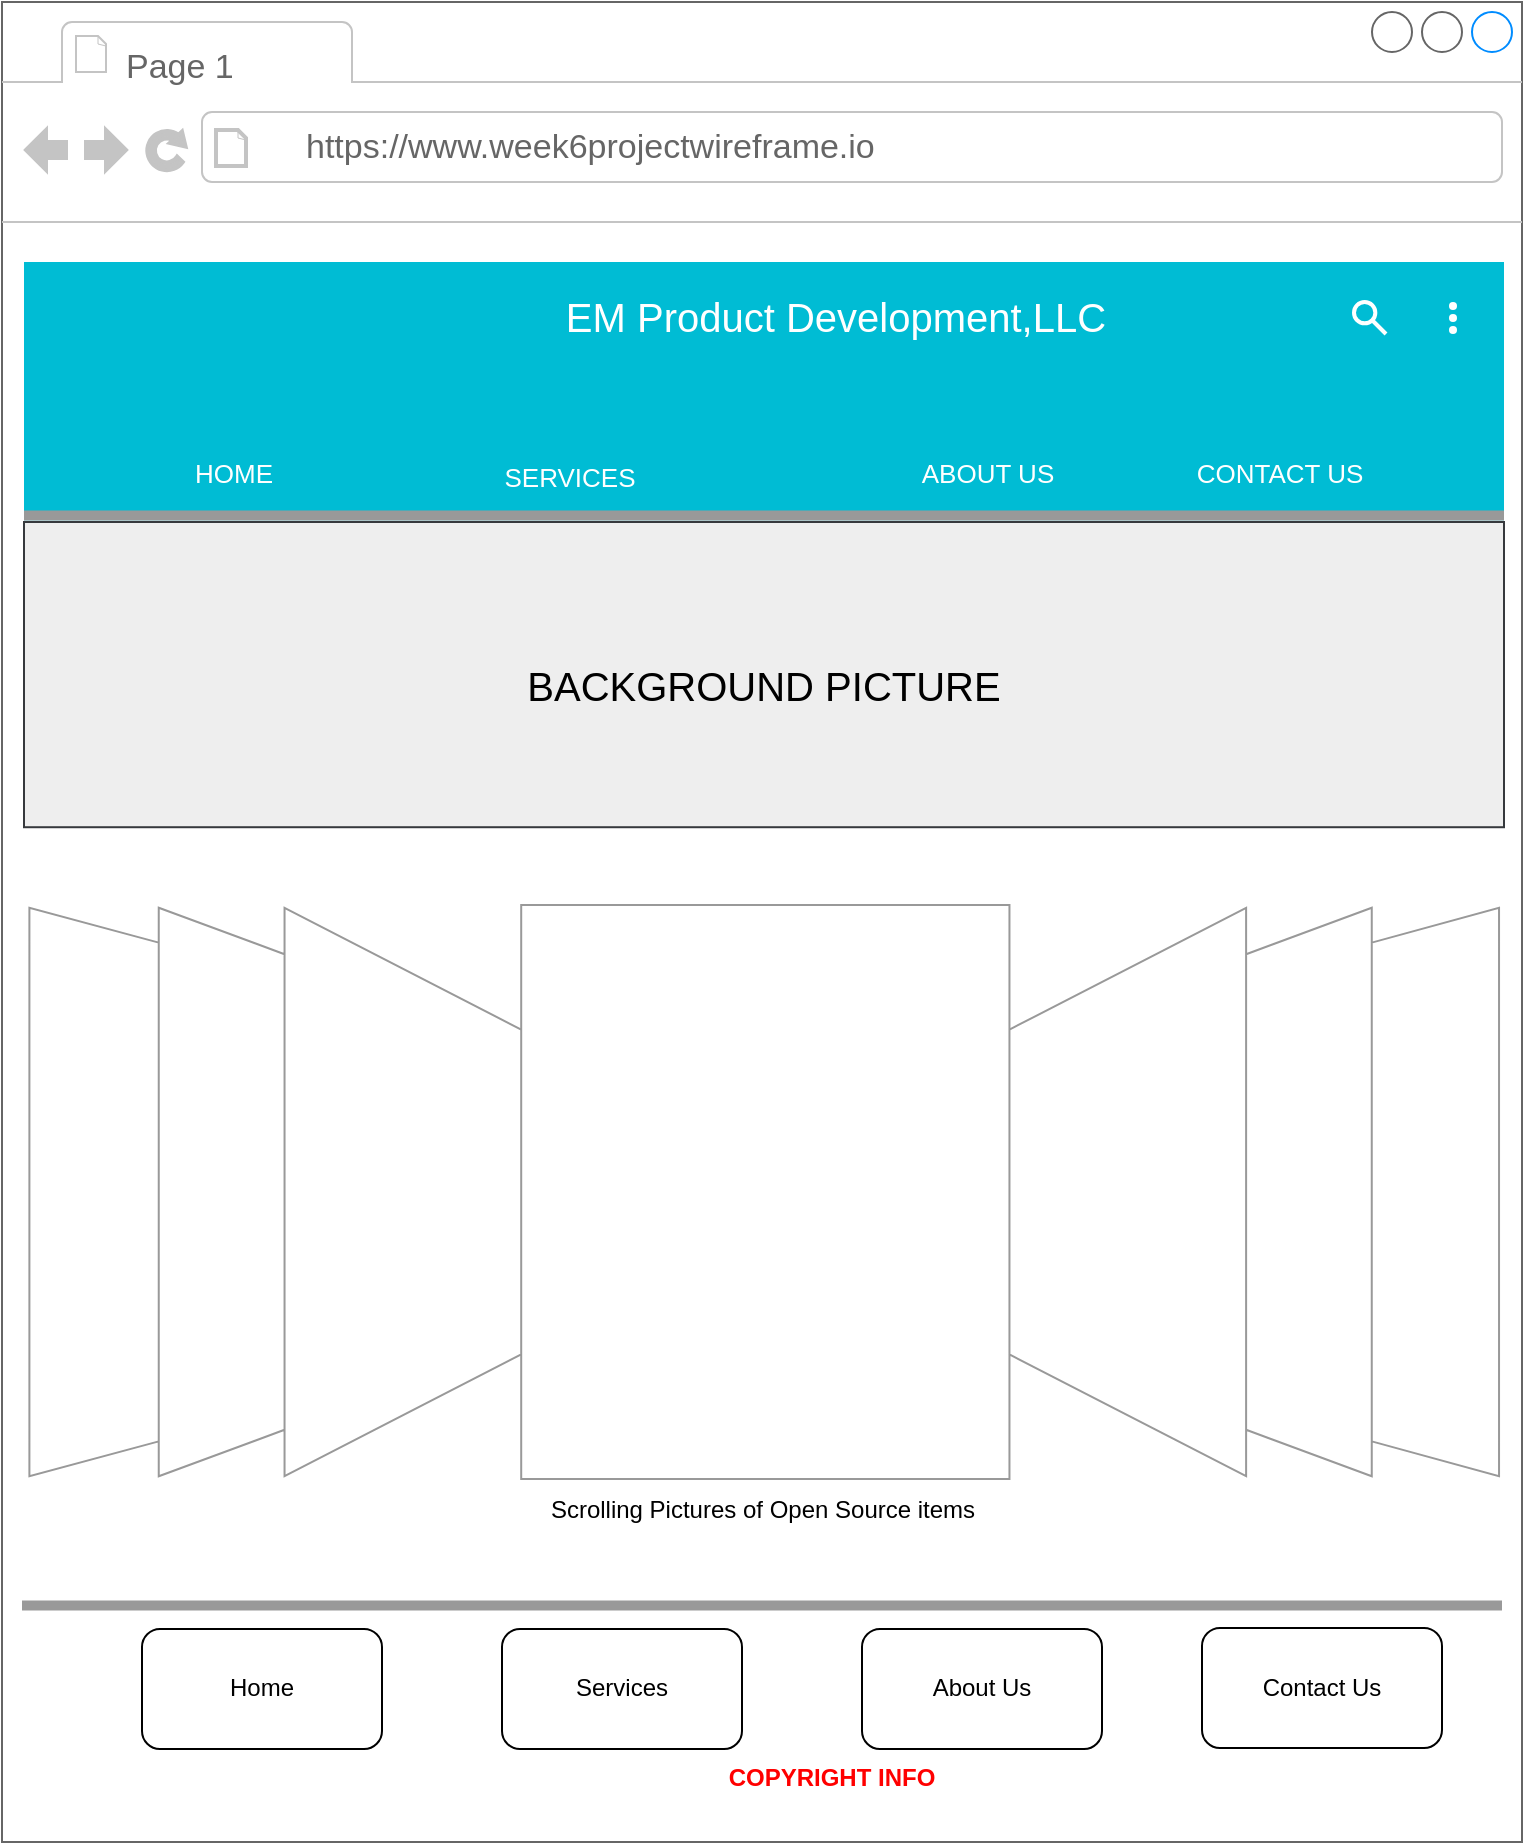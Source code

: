<mxfile version="14.5.1" type="device" pages="4"><diagram name="Main" id="RhwUVqFcb8hBNaopSr8R"><mxGraphModel dx="852" dy="494" grid="1" gridSize="10" guides="1" tooltips="1" connect="1" arrows="1" fold="1" page="1" pageScale="1" pageWidth="850" pageHeight="1100" background="#ffffff" math="0" shadow="0"><root><mxCell id="ZUfl4EWwJGpAslE-k4Li-0"/><mxCell id="ZUfl4EWwJGpAslE-k4Li-1" parent="ZUfl4EWwJGpAslE-k4Li-0"/><mxCell id="ZUfl4EWwJGpAslE-k4Li-2" value="" style="strokeWidth=1;shadow=0;dashed=0;align=center;html=1;shape=mxgraph.mockup.containers.browserWindow;rSize=0;strokeColor=#666666;strokeColor2=#008cff;strokeColor3=#c4c4c4;mainText=,;recursiveResize=0;fontColor=#FF3333;" parent="ZUfl4EWwJGpAslE-k4Li-1" vertex="1"><mxGeometry x="40" y="40" width="760" height="920" as="geometry"/></mxCell><mxCell id="ZUfl4EWwJGpAslE-k4Li-3" value="Page 1" style="strokeWidth=1;shadow=0;dashed=0;align=center;html=1;shape=mxgraph.mockup.containers.anchor;fontSize=17;fontColor=#666666;align=left;" parent="ZUfl4EWwJGpAslE-k4Li-2" vertex="1"><mxGeometry x="60" y="20" width="110" height="26" as="geometry"/></mxCell><mxCell id="ZUfl4EWwJGpAslE-k4Li-4" value="https://www.week6projectwireframe.io" style="strokeWidth=1;shadow=0;dashed=0;align=center;html=1;shape=mxgraph.mockup.containers.anchor;rSize=0;fontSize=17;fontColor=#666666;align=left;" parent="ZUfl4EWwJGpAslE-k4Li-2" vertex="1"><mxGeometry x="150" y="60" width="250" height="26" as="geometry"/></mxCell><mxCell id="ZUfl4EWwJGpAslE-k4Li-5" value="Scrolling Pictures of Open Source items" style="verticalLabelPosition=bottom;shadow=0;dashed=0;align=center;html=1;verticalAlign=top;strokeWidth=1;shape=mxgraph.mockup.navigation.coverFlow;strokeColor=#999999;" parent="ZUfl4EWwJGpAslE-k4Li-2" vertex="1"><mxGeometry x="10" y="450" width="740" height="290" as="geometry"/></mxCell><mxCell id="ZUfl4EWwJGpAslE-k4Li-6" value="" style="dashed=0;shape=rect;fillColor=#ffffff;strokeColor=none;" parent="ZUfl4EWwJGpAslE-k4Li-2" vertex="1"><mxGeometry x="11" y="130" width="740" height="270" as="geometry"/></mxCell><mxCell id="ZUfl4EWwJGpAslE-k4Li-7" value="EM Product Development,LLC" style="dashed=0;shape=rect;strokeColor=none;fillColor=#00BCD4;resizeWidth=1;resizeHeight=1;fontSize=20;fontColor=#FFFFFF;spacingTop=9;verticalAlign=top;align=center;spacingLeft=72;" parent="ZUfl4EWwJGpAslE-k4Li-6" vertex="1"><mxGeometry width="740" height="129.13" relative="1" as="geometry"><mxPoint as="offset"/></mxGeometry></mxCell><mxCell id="ZUfl4EWwJGpAslE-k4Li-8" value="HOME" style="text;fontSize=13;fontColor=#FFFFFF;verticalAlign=middle;align=center;" parent="ZUfl4EWwJGpAslE-k4Li-7" vertex="1"><mxGeometry y="1" width="74" height="48" relative="1" as="geometry"><mxPoint x="68" y="-48" as="offset"/></mxGeometry></mxCell><mxCell id="ZUfl4EWwJGpAslE-k4Li-9" value="SERVICES" style="text;fontSize=13;verticalAlign=middle;align=center;fontColor=#FFFFFF;" parent="ZUfl4EWwJGpAslE-k4Li-7" vertex="1"><mxGeometry y="1" width="108" height="48" relative="1" as="geometry"><mxPoint x="219" y="-46.32" as="offset"/></mxGeometry></mxCell><mxCell id="ZUfl4EWwJGpAslE-k4Li-10" value="CONTACT US" style="text;fontSize=13;fontColor=#FFFFFF;verticalAlign=middle;align=center;" parent="ZUfl4EWwJGpAslE-k4Li-7" vertex="1"><mxGeometry y="1" width="98" height="48" relative="1" as="geometry"><mxPoint x="579" y="-48" as="offset"/></mxGeometry></mxCell><mxCell id="ZUfl4EWwJGpAslE-k4Li-12" value="ABOUT US" style="text;fontSize=13;fontColor=#FFFFFF;verticalAlign=middle;align=center;" parent="ZUfl4EWwJGpAslE-k4Li-7" vertex="1"><mxGeometry y="1" width="86" height="48" relative="1" as="geometry"><mxPoint x="439" y="-48" as="offset"/></mxGeometry></mxCell><mxCell id="ZUfl4EWwJGpAslE-k4Li-13" value="" style="dashed=0;shape=mxgraph.gmdl.search;strokeColor=#ffffff;fillColor=none;strokeWidth=2;" parent="ZUfl4EWwJGpAslE-k4Li-7" vertex="1"><mxGeometry x="1" width="16" height="16" relative="1" as="geometry"><mxPoint x="-75" y="20" as="offset"/></mxGeometry></mxCell><mxCell id="ZUfl4EWwJGpAslE-k4Li-14" value="" style="dashed=0;shape=mxgraph.gmdl.settings;strokeColor=none;fillColor=#ffffff;" parent="ZUfl4EWwJGpAslE-k4Li-7" vertex="1"><mxGeometry x="1" width="5" height="16" relative="1" as="geometry"><mxPoint x="-28" y="20" as="offset"/></mxGeometry></mxCell><mxCell id="ZUfl4EWwJGpAslE-k4Li-15" value="" style="verticalLabelPosition=bottom;shadow=0;dashed=0;align=center;html=1;verticalAlign=top;strokeWidth=5;shape=mxgraph.mockup.markup.line;strokeColor=#999999;" parent="ZUfl4EWwJGpAslE-k4Li-7" vertex="1"><mxGeometry y="115" width="740" height="23.48" as="geometry"/></mxCell><mxCell id="ZUfl4EWwJGpAslE-k4Li-16" value="BACKGROUND PICTURE" style="dashed=0;shape=rect;fillColor=#eeeeee;resizeWidth=1;resizeHeight=1;fontSize=20;spacingTop=8;verticalAlign=middle;align=center;spacingLeft=20;container=0;strokeColor=#36393d;spacingRight=20;" parent="ZUfl4EWwJGpAslE-k4Li-6" vertex="1"><mxGeometry y="130" width="740" height="152.61" as="geometry"/></mxCell><mxCell id="ZUfl4EWwJGpAslE-k4Li-17" value="" style="verticalLabelPosition=bottom;shadow=0;dashed=0;align=center;html=1;verticalAlign=top;strokeWidth=5;shape=mxgraph.mockup.markup.line;strokeColor=#999999;" parent="ZUfl4EWwJGpAslE-k4Li-2" vertex="1"><mxGeometry x="10" y="790" width="740" height="23.48" as="geometry"/></mxCell><mxCell id="ZUfl4EWwJGpAslE-k4Li-18" value="Services" style="rounded=1;whiteSpace=wrap;html=1;strokeWidth=1;align=center;" parent="ZUfl4EWwJGpAslE-k4Li-2" vertex="1"><mxGeometry x="250" y="813.48" width="120" height="60" as="geometry"/></mxCell><mxCell id="ZUfl4EWwJGpAslE-k4Li-19" value="COPYRIGHT INFO" style="text;html=1;strokeColor=none;fillColor=none;align=center;verticalAlign=middle;whiteSpace=wrap;rounded=0;fontColor=#FF0000;fontStyle=1" parent="ZUfl4EWwJGpAslE-k4Li-2" vertex="1"><mxGeometry x="350" y="873" width="130" height="30" as="geometry"/></mxCell><mxCell id="ZUfl4EWwJGpAslE-k4Li-20" value="About Us" style="rounded=1;whiteSpace=wrap;html=1;strokeWidth=1;align=center;" parent="ZUfl4EWwJGpAslE-k4Li-2" vertex="1"><mxGeometry x="430" y="813.48" width="120" height="60" as="geometry"/></mxCell><mxCell id="ZUfl4EWwJGpAslE-k4Li-21" value="Contact Us" style="rounded=1;whiteSpace=wrap;html=1;strokeWidth=1;align=center;" parent="ZUfl4EWwJGpAslE-k4Li-2" vertex="1"><mxGeometry x="600" y="813" width="120" height="60" as="geometry"/></mxCell><mxCell id="50eXAJXS9Rk8p6NxgFn1-0" value="Home" style="rounded=1;whiteSpace=wrap;html=1;strokeWidth=1;align=center;" parent="ZUfl4EWwJGpAslE-k4Li-2" vertex="1"><mxGeometry x="70" y="813.48" width="120" height="60" as="geometry"/></mxCell></root></mxGraphModel></diagram><diagram name="Services" id="gP6OOciPvTCTLsxoCj-D"><mxGraphModel dx="852" dy="494" grid="1" gridSize="10" guides="1" tooltips="1" connect="1" arrows="1" fold="1" page="1" pageScale="1" pageWidth="850" pageHeight="1100" background="#ffffff" math="0" shadow="0"><root><mxCell id="i-likwjiraxpveDIixGO-0"/><mxCell id="i-likwjiraxpveDIixGO-1" parent="i-likwjiraxpveDIixGO-0"/><mxCell id="i-likwjiraxpveDIixGO-2" value="" style="strokeWidth=1;shadow=0;dashed=0;align=center;html=1;shape=mxgraph.mockup.containers.browserWindow;rSize=0;strokeColor=#666666;strokeColor2=#008cff;strokeColor3=#c4c4c4;mainText=,;recursiveResize=0;fontColor=#FF3333;" parent="i-likwjiraxpveDIixGO-1" vertex="1"><mxGeometry x="40" y="40" width="760" height="920" as="geometry"/></mxCell><mxCell id="i-likwjiraxpveDIixGO-3" value="Page 1" style="strokeWidth=1;shadow=0;dashed=0;align=center;html=1;shape=mxgraph.mockup.containers.anchor;fontSize=17;fontColor=#666666;align=left;" parent="i-likwjiraxpveDIixGO-2" vertex="1"><mxGeometry x="60" y="20" width="110" height="26" as="geometry"/></mxCell><mxCell id="i-likwjiraxpveDIixGO-4" value="https://www.week6projectwireframe.io" style="strokeWidth=1;shadow=0;dashed=0;align=center;html=1;shape=mxgraph.mockup.containers.anchor;rSize=0;fontSize=17;fontColor=#666666;align=left;" parent="i-likwjiraxpveDIixGO-2" vertex="1"><mxGeometry x="150" y="60" width="250" height="26" as="geometry"/></mxCell><mxCell id="i-likwjiraxpveDIixGO-6" value="" style="dashed=0;shape=rect;fillColor=#ffffff;strokeColor=none;" parent="i-likwjiraxpveDIixGO-2" vertex="1"><mxGeometry x="11" y="130" width="740" height="140" as="geometry"/></mxCell><mxCell id="i-likwjiraxpveDIixGO-7" value="EM Product Development,LLC" style="dashed=0;shape=rect;strokeColor=none;fillColor=#00BCD4;resizeWidth=1;resizeHeight=1;fontSize=20;fontColor=#FFFFFF;spacingTop=9;verticalAlign=top;align=center;spacingLeft=72;" parent="i-likwjiraxpveDIixGO-6" vertex="1"><mxGeometry width="740" height="66.956" relative="1" as="geometry"><mxPoint as="offset"/></mxGeometry></mxCell><mxCell id="i-likwjiraxpveDIixGO-8" value="HOME" style="text;fontSize=13;fontColor=#FFFFFF;verticalAlign=middle;align=center;" parent="i-likwjiraxpveDIixGO-7" vertex="1"><mxGeometry y="1" width="74" height="48" relative="1" as="geometry"><mxPoint x="68" y="-48" as="offset"/></mxGeometry></mxCell><mxCell id="i-likwjiraxpveDIixGO-9" value="SERVICES" style="text;fontSize=13;verticalAlign=middle;align=center;fontColor=#FFFFFF;" parent="i-likwjiraxpveDIixGO-7" vertex="1"><mxGeometry y="1" width="108" height="48" relative="1" as="geometry"><mxPoint x="219" y="-46.32" as="offset"/></mxGeometry></mxCell><mxCell id="i-likwjiraxpveDIixGO-10" value="CONTACT US" style="text;fontSize=13;fontColor=#FFFFFF;verticalAlign=middle;align=center;" parent="i-likwjiraxpveDIixGO-7" vertex="1"><mxGeometry y="1" width="98" height="48" relative="1" as="geometry"><mxPoint x="579" y="-48" as="offset"/></mxGeometry></mxCell><mxCell id="i-likwjiraxpveDIixGO-11" value="ABOUT US" style="text;fontSize=13;fontColor=#FFFFFF;verticalAlign=middle;align=center;" parent="i-likwjiraxpveDIixGO-7" vertex="1"><mxGeometry y="1" width="86" height="48" relative="1" as="geometry"><mxPoint x="439" y="-48" as="offset"/></mxGeometry></mxCell><mxCell id="i-likwjiraxpveDIixGO-12" value="" style="dashed=0;shape=mxgraph.gmdl.search;strokeColor=#ffffff;fillColor=none;strokeWidth=2;" parent="i-likwjiraxpveDIixGO-7" vertex="1"><mxGeometry x="1" width="16" height="16" relative="1" as="geometry"><mxPoint x="-75" y="20" as="offset"/></mxGeometry></mxCell><mxCell id="i-likwjiraxpveDIixGO-13" value="" style="dashed=0;shape=mxgraph.gmdl.settings;strokeColor=none;fillColor=#ffffff;" parent="i-likwjiraxpveDIixGO-7" vertex="1"><mxGeometry x="1" width="5" height="16" relative="1" as="geometry"><mxPoint x="-28" y="20" as="offset"/></mxGeometry></mxCell><mxCell id="i-likwjiraxpveDIixGO-14" value="" style="verticalLabelPosition=bottom;shadow=0;dashed=0;align=center;html=1;verticalAlign=top;strokeWidth=5;shape=mxgraph.mockup.markup.line;strokeColor=#999999;" parent="i-likwjiraxpveDIixGO-7" vertex="1"><mxGeometry y="59.63" width="740" height="12.175" as="geometry"/></mxCell><mxCell id="i-likwjiraxpveDIixGO-16" value="" style="verticalLabelPosition=bottom;shadow=0;dashed=0;align=center;html=1;verticalAlign=top;strokeWidth=5;shape=mxgraph.mockup.markup.line;strokeColor=#999999;" parent="i-likwjiraxpveDIixGO-2" vertex="1"><mxGeometry x="10" y="790" width="740" height="23.48" as="geometry"/></mxCell><mxCell id="i-likwjiraxpveDIixGO-18" value="COPYRIGHT INFO" style="text;html=1;strokeColor=none;fillColor=none;align=center;verticalAlign=middle;whiteSpace=wrap;rounded=0;fontColor=#FF0000;fontStyle=1" parent="i-likwjiraxpveDIixGO-2" vertex="1"><mxGeometry x="350" y="873" width="130" height="30" as="geometry"/></mxCell><mxCell id="vvt5aqBZgmF015wTlhJo-14" value="" style="group" parent="i-likwjiraxpveDIixGO-2" vertex="1" connectable="0"><mxGeometry x="100" y="250" width="220" height="220" as="geometry"/></mxCell><mxCell id="vvt5aqBZgmF015wTlhJo-0" value="" style="whiteSpace=wrap;html=1;aspect=fixed;" parent="vvt5aqBZgmF015wTlhJo-14" vertex="1"><mxGeometry width="220" height="220" as="geometry"/></mxCell><mxCell id="vvt5aqBZgmF015wTlhJo-4" value="SERVICE 1" style="text;html=1;strokeColor=none;fillColor=none;align=center;verticalAlign=middle;whiteSpace=wrap;rounded=0;" parent="vvt5aqBZgmF015wTlhJo-14" vertex="1"><mxGeometry x="60" y="20" width="100" height="20" as="geometry"/></mxCell><mxCell id="vvt5aqBZgmF015wTlhJo-8" value="&lt;ul&gt;&lt;li&gt;&lt;span style=&quot;font-size: 10px&quot;&gt;LIST ITEM 1&lt;/span&gt;&lt;/li&gt;&lt;li&gt;&lt;span style=&quot;font-size: 10px&quot;&gt;LIST ITEM 2&lt;/span&gt;&lt;/li&gt;&lt;li&gt;&lt;span style=&quot;font-size: 10px&quot;&gt;LIST ITEM 3&lt;/span&gt;&lt;/li&gt;&lt;li&gt;&lt;span style=&quot;font-size: 10px&quot;&gt;LIST ITEM 4&lt;/span&gt;&lt;/li&gt;&lt;li&gt;&lt;span style=&quot;font-size: 10px&quot;&gt;...&lt;/span&gt;&lt;/li&gt;&lt;/ul&gt;" style="text;html=1;strokeColor=none;fillColor=none;align=left;verticalAlign=middle;whiteSpace=wrap;rounded=0;" parent="vvt5aqBZgmF015wTlhJo-14" vertex="1"><mxGeometry y="55" width="120" height="120" as="geometry"/></mxCell><mxCell id="vvt5aqBZgmF015wTlhJo-9" value="" style="whiteSpace=wrap;html=1;aspect=fixed;" parent="vvt5aqBZgmF015wTlhJo-14" vertex="1"><mxGeometry x="130" y="75" width="80" height="80" as="geometry"/></mxCell><mxCell id="vvt5aqBZgmF015wTlhJo-21" value="" style="group" parent="i-likwjiraxpveDIixGO-2" vertex="1" connectable="0"><mxGeometry x="100" y="520" width="220" height="220" as="geometry"/></mxCell><mxCell id="vvt5aqBZgmF015wTlhJo-22" value="" style="whiteSpace=wrap;html=1;aspect=fixed;" parent="vvt5aqBZgmF015wTlhJo-21" vertex="1"><mxGeometry width="220" height="220" as="geometry"/></mxCell><mxCell id="vvt5aqBZgmF015wTlhJo-23" value="SERVICE 3" style="text;html=1;strokeColor=none;fillColor=none;align=center;verticalAlign=middle;whiteSpace=wrap;rounded=0;" parent="vvt5aqBZgmF015wTlhJo-21" vertex="1"><mxGeometry x="60" y="20" width="100" height="20" as="geometry"/></mxCell><mxCell id="vvt5aqBZgmF015wTlhJo-24" value="&lt;ul&gt;&lt;li&gt;&lt;span style=&quot;font-size: 10px&quot;&gt;LIST ITEM 1&lt;/span&gt;&lt;/li&gt;&lt;li&gt;&lt;span style=&quot;font-size: 10px&quot;&gt;LIST ITEM 2&lt;/span&gt;&lt;/li&gt;&lt;li&gt;&lt;span style=&quot;font-size: 10px&quot;&gt;LIST ITEM 3&lt;/span&gt;&lt;/li&gt;&lt;li&gt;&lt;span style=&quot;font-size: 10px&quot;&gt;LIST ITEM 4&lt;/span&gt;&lt;/li&gt;&lt;li&gt;&lt;span style=&quot;font-size: 10px&quot;&gt;...&lt;/span&gt;&lt;/li&gt;&lt;/ul&gt;" style="text;html=1;strokeColor=none;fillColor=none;align=left;verticalAlign=middle;whiteSpace=wrap;rounded=0;" parent="vvt5aqBZgmF015wTlhJo-21" vertex="1"><mxGeometry y="55" width="120" height="120" as="geometry"/></mxCell><mxCell id="vvt5aqBZgmF015wTlhJo-25" value="" style="whiteSpace=wrap;html=1;aspect=fixed;" parent="vvt5aqBZgmF015wTlhJo-21" vertex="1"><mxGeometry x="130" y="75" width="80" height="80" as="geometry"/></mxCell><mxCell id="vvt5aqBZgmF015wTlhJo-26" value="" style="group" parent="i-likwjiraxpveDIixGO-2" vertex="1" connectable="0"><mxGeometry x="480" y="520" width="220" height="220" as="geometry"/></mxCell><mxCell id="vvt5aqBZgmF015wTlhJo-27" value="" style="whiteSpace=wrap;html=1;aspect=fixed;" parent="vvt5aqBZgmF015wTlhJo-26" vertex="1"><mxGeometry width="220" height="220" as="geometry"/></mxCell><mxCell id="vvt5aqBZgmF015wTlhJo-28" value="SERVICE 4" style="text;html=1;strokeColor=none;fillColor=none;align=center;verticalAlign=middle;whiteSpace=wrap;rounded=0;" parent="vvt5aqBZgmF015wTlhJo-26" vertex="1"><mxGeometry x="60" y="20" width="100" height="20" as="geometry"/></mxCell><mxCell id="vvt5aqBZgmF015wTlhJo-29" value="&lt;ul&gt;&lt;li&gt;&lt;span style=&quot;font-size: 10px&quot;&gt;LIST ITEM 1&lt;/span&gt;&lt;/li&gt;&lt;li&gt;&lt;span style=&quot;font-size: 10px&quot;&gt;LIST ITEM 2&lt;/span&gt;&lt;/li&gt;&lt;li&gt;&lt;span style=&quot;font-size: 10px&quot;&gt;LIST ITEM 3&lt;/span&gt;&lt;/li&gt;&lt;li&gt;&lt;span style=&quot;font-size: 10px&quot;&gt;LIST ITEM 4&lt;/span&gt;&lt;/li&gt;&lt;li&gt;&lt;span style=&quot;font-size: 10px&quot;&gt;...&lt;/span&gt;&lt;/li&gt;&lt;/ul&gt;" style="text;html=1;strokeColor=none;fillColor=none;align=left;verticalAlign=middle;whiteSpace=wrap;rounded=0;" parent="vvt5aqBZgmF015wTlhJo-26" vertex="1"><mxGeometry y="55" width="120" height="120" as="geometry"/></mxCell><mxCell id="vvt5aqBZgmF015wTlhJo-30" value="" style="whiteSpace=wrap;html=1;aspect=fixed;" parent="vvt5aqBZgmF015wTlhJo-26" vertex="1"><mxGeometry x="130" y="75" width="80" height="80" as="geometry"/></mxCell><mxCell id="vvt5aqBZgmF015wTlhJo-16" value="" style="group" parent="i-likwjiraxpveDIixGO-2" vertex="1" connectable="0"><mxGeometry x="480" y="250" width="220" height="220" as="geometry"/></mxCell><mxCell id="vvt5aqBZgmF015wTlhJo-17" value="" style="whiteSpace=wrap;html=1;aspect=fixed;" parent="vvt5aqBZgmF015wTlhJo-16" vertex="1"><mxGeometry width="220" height="220" as="geometry"/></mxCell><mxCell id="vvt5aqBZgmF015wTlhJo-18" value="SERVICE 2" style="text;html=1;strokeColor=none;fillColor=none;align=center;verticalAlign=middle;whiteSpace=wrap;rounded=0;" parent="vvt5aqBZgmF015wTlhJo-16" vertex="1"><mxGeometry x="61" y="20" width="100" height="20" as="geometry"/></mxCell><mxCell id="vvt5aqBZgmF015wTlhJo-19" value="&lt;ul&gt;&lt;li&gt;&lt;span style=&quot;font-size: 10px&quot;&gt;LIST ITEM 1&lt;/span&gt;&lt;/li&gt;&lt;li&gt;&lt;span style=&quot;font-size: 10px&quot;&gt;LIST ITEM 2&lt;/span&gt;&lt;/li&gt;&lt;li&gt;&lt;span style=&quot;font-size: 10px&quot;&gt;LIST ITEM 3&lt;/span&gt;&lt;/li&gt;&lt;li&gt;&lt;span style=&quot;font-size: 10px&quot;&gt;LIST ITEM 4&lt;/span&gt;&lt;/li&gt;&lt;li&gt;&lt;span style=&quot;font-size: 10px&quot;&gt;...&lt;/span&gt;&lt;/li&gt;&lt;/ul&gt;" style="text;html=1;strokeColor=none;fillColor=none;align=left;verticalAlign=middle;whiteSpace=wrap;rounded=0;" parent="vvt5aqBZgmF015wTlhJo-16" vertex="1"><mxGeometry y="55" width="120" height="120" as="geometry"/></mxCell><mxCell id="vvt5aqBZgmF015wTlhJo-20" value="" style="whiteSpace=wrap;html=1;aspect=fixed;" parent="vvt5aqBZgmF015wTlhJo-16" vertex="1"><mxGeometry x="130" y="75" width="80" height="80" as="geometry"/></mxCell><mxCell id="1cBgeIMe1is5v5kV-sI_-0" value="Services" style="rounded=1;whiteSpace=wrap;html=1;strokeWidth=1;align=center;" vertex="1" parent="i-likwjiraxpveDIixGO-1"><mxGeometry x="290" y="853.48" width="120" height="60" as="geometry"/></mxCell><mxCell id="1cBgeIMe1is5v5kV-sI_-1" value="About Us" style="rounded=1;whiteSpace=wrap;html=1;strokeWidth=1;align=center;" vertex="1" parent="i-likwjiraxpveDIixGO-1"><mxGeometry x="470" y="853.48" width="120" height="60" as="geometry"/></mxCell><mxCell id="1cBgeIMe1is5v5kV-sI_-2" value="Contact Us" style="rounded=1;whiteSpace=wrap;html=1;strokeWidth=1;align=center;" vertex="1" parent="i-likwjiraxpveDIixGO-1"><mxGeometry x="640" y="853" width="120" height="60" as="geometry"/></mxCell><mxCell id="1cBgeIMe1is5v5kV-sI_-3" value="Home" style="rounded=1;whiteSpace=wrap;html=1;strokeWidth=1;align=center;" vertex="1" parent="i-likwjiraxpveDIixGO-1"><mxGeometry x="110" y="853.48" width="120" height="60" as="geometry"/></mxCell></root></mxGraphModel></diagram><diagram name="ABOUT US" id="YA1qqZjRdOrsEFrqqON_"><mxGraphModel dx="852" dy="494" grid="1" gridSize="10" guides="1" tooltips="1" connect="1" arrows="1" fold="1" page="1" pageScale="1" pageWidth="850" pageHeight="1100" background="#ffffff" math="0" shadow="0"><root><mxCell id="c2OGPmkjEWaChZhmMlE6-0"/><mxCell id="c2OGPmkjEWaChZhmMlE6-1" parent="c2OGPmkjEWaChZhmMlE6-0"/><mxCell id="c2OGPmkjEWaChZhmMlE6-44" value="" style="rounded=0;whiteSpace=wrap;html=1;" parent="c2OGPmkjEWaChZhmMlE6-1" vertex="1"><mxGeometry x="110" y="280" width="620" height="240" as="geometry"/></mxCell><mxCell id="c2OGPmkjEWaChZhmMlE6-2" value="" style="strokeWidth=1;shadow=0;dashed=0;align=center;html=1;shape=mxgraph.mockup.containers.browserWindow;rSize=0;strokeColor=#666666;strokeColor2=#008cff;strokeColor3=#c4c4c4;mainText=,;recursiveResize=0;fontColor=#FF3333;" parent="c2OGPmkjEWaChZhmMlE6-1" vertex="1"><mxGeometry x="40" y="40" width="760" height="920" as="geometry"/></mxCell><mxCell id="c2OGPmkjEWaChZhmMlE6-3" value="Page 1" style="strokeWidth=1;shadow=0;dashed=0;align=center;html=1;shape=mxgraph.mockup.containers.anchor;fontSize=17;fontColor=#666666;align=left;" parent="c2OGPmkjEWaChZhmMlE6-2" vertex="1"><mxGeometry x="60" y="20" width="110" height="26" as="geometry"/></mxCell><mxCell id="c2OGPmkjEWaChZhmMlE6-4" value="https://www.week6projectwireframe.io" style="strokeWidth=1;shadow=0;dashed=0;align=center;html=1;shape=mxgraph.mockup.containers.anchor;rSize=0;fontSize=17;fontColor=#666666;align=left;" parent="c2OGPmkjEWaChZhmMlE6-2" vertex="1"><mxGeometry x="150" y="60" width="250" height="26" as="geometry"/></mxCell><mxCell id="c2OGPmkjEWaChZhmMlE6-5" value="" style="dashed=0;shape=rect;fillColor=#ffffff;strokeColor=none;" parent="c2OGPmkjEWaChZhmMlE6-2" vertex="1"><mxGeometry x="11" y="130" width="740" height="140" as="geometry"/></mxCell><mxCell id="c2OGPmkjEWaChZhmMlE6-6" value="EM Product Development,LLC" style="dashed=0;shape=rect;strokeColor=none;fillColor=#00BCD4;resizeWidth=1;resizeHeight=1;fontSize=20;fontColor=#FFFFFF;spacingTop=9;verticalAlign=top;align=center;spacingLeft=72;" parent="c2OGPmkjEWaChZhmMlE6-5" vertex="1"><mxGeometry width="740" height="66.956" relative="1" as="geometry"><mxPoint as="offset"/></mxGeometry></mxCell><mxCell id="c2OGPmkjEWaChZhmMlE6-7" value="HOME" style="text;fontSize=13;fontColor=#FFFFFF;verticalAlign=middle;align=center;" parent="c2OGPmkjEWaChZhmMlE6-6" vertex="1"><mxGeometry y="1" width="74" height="48" relative="1" as="geometry"><mxPoint x="68" y="-48" as="offset"/></mxGeometry></mxCell><mxCell id="c2OGPmkjEWaChZhmMlE6-8" value="SERVICES" style="text;fontSize=13;verticalAlign=middle;align=center;fontColor=#FFFFFF;" parent="c2OGPmkjEWaChZhmMlE6-6" vertex="1"><mxGeometry y="1" width="108" height="48" relative="1" as="geometry"><mxPoint x="219" y="-46.32" as="offset"/></mxGeometry></mxCell><mxCell id="c2OGPmkjEWaChZhmMlE6-9" value="CONTACT US" style="text;fontSize=13;fontColor=#FFFFFF;verticalAlign=middle;align=center;" parent="c2OGPmkjEWaChZhmMlE6-6" vertex="1"><mxGeometry y="1" width="98" height="48" relative="1" as="geometry"><mxPoint x="579" y="-48" as="offset"/></mxGeometry></mxCell><mxCell id="c2OGPmkjEWaChZhmMlE6-10" value="ABOUT US" style="text;fontSize=13;fontColor=#FFFFFF;verticalAlign=middle;align=center;" parent="c2OGPmkjEWaChZhmMlE6-6" vertex="1"><mxGeometry y="1" width="86" height="48" relative="1" as="geometry"><mxPoint x="439" y="-48" as="offset"/></mxGeometry></mxCell><mxCell id="c2OGPmkjEWaChZhmMlE6-11" value="" style="dashed=0;shape=mxgraph.gmdl.search;strokeColor=#ffffff;fillColor=none;strokeWidth=2;" parent="c2OGPmkjEWaChZhmMlE6-6" vertex="1"><mxGeometry x="1" width="16" height="16" relative="1" as="geometry"><mxPoint x="-75" y="20" as="offset"/></mxGeometry></mxCell><mxCell id="c2OGPmkjEWaChZhmMlE6-12" value="" style="dashed=0;shape=mxgraph.gmdl.settings;strokeColor=none;fillColor=#ffffff;" parent="c2OGPmkjEWaChZhmMlE6-6" vertex="1"><mxGeometry x="1" width="5" height="16" relative="1" as="geometry"><mxPoint x="-28" y="20" as="offset"/></mxGeometry></mxCell><mxCell id="c2OGPmkjEWaChZhmMlE6-13" value="" style="verticalLabelPosition=bottom;shadow=0;dashed=0;align=center;html=1;verticalAlign=top;strokeWidth=5;shape=mxgraph.mockup.markup.line;strokeColor=#999999;" parent="c2OGPmkjEWaChZhmMlE6-6" vertex="1"><mxGeometry y="59.63" width="740" height="12.175" as="geometry"/></mxCell><mxCell id="c2OGPmkjEWaChZhmMlE6-14" value="" style="verticalLabelPosition=bottom;shadow=0;dashed=0;align=center;html=1;verticalAlign=top;strokeWidth=5;shape=mxgraph.mockup.markup.line;strokeColor=#999999;" parent="c2OGPmkjEWaChZhmMlE6-2" vertex="1"><mxGeometry x="10" y="790" width="740" height="23.48" as="geometry"/></mxCell><mxCell id="c2OGPmkjEWaChZhmMlE6-16" value="COPYRIGHT INFO" style="text;html=1;strokeColor=none;fillColor=none;align=center;verticalAlign=middle;whiteSpace=wrap;rounded=0;fontColor=#FF0000;fontStyle=1" parent="c2OGPmkjEWaChZhmMlE6-2" vertex="1"><mxGeometry x="350" y="873" width="130" height="30" as="geometry"/></mxCell><mxCell id="c2OGPmkjEWaChZhmMlE6-45" value="" style="rounded=0;whiteSpace=wrap;html=1;" parent="c2OGPmkjEWaChZhmMlE6-1" vertex="1"><mxGeometry x="60" y="290" width="720" height="270" as="geometry"/></mxCell><mxCell id="c2OGPmkjEWaChZhmMlE6-47" value="" style="group;rounded=0;" parent="c2OGPmkjEWaChZhmMlE6-1" vertex="1" connectable="0"><mxGeometry x="530" y="320" width="200" height="200" as="geometry"/></mxCell><mxCell id="c2OGPmkjEWaChZhmMlE6-48" value="" style="rounded=1;whiteSpace=wrap;html=1;" parent="c2OGPmkjEWaChZhmMlE6-47" vertex="1"><mxGeometry width="200" height="200" as="geometry"/></mxCell><mxCell id="c2OGPmkjEWaChZhmMlE6-49" value="" style="outlineConnect=0;fontColor=#232F3E;gradientColor=none;fillColor=#232F3E;strokeColor=none;dashed=0;verticalLabelPosition=bottom;verticalAlign=top;align=center;html=1;fontSize=12;fontStyle=0;aspect=fixed;pointerEvents=1;shape=mxgraph.aws4.user;" parent="c2OGPmkjEWaChZhmMlE6-47" vertex="1"><mxGeometry x="61" y="52" width="78" height="78" as="geometry"/></mxCell><mxCell id="c2OGPmkjEWaChZhmMlE6-50" value="&lt;h1&gt;Heading&lt;/h1&gt;&lt;p&gt;Lorem ipsum dolor sit amet, consectetur adipisicing elit, sed do eiusmod tempor incididunt ut labore et dolore magna aliqua.&lt;/p&gt;" style="text;html=1;fillColor=none;spacing=5;spacingTop=-20;whiteSpace=wrap;overflow=hidden;rounded=1;strokeColor=#000000;strokeWidth=1;" parent="c2OGPmkjEWaChZhmMlE6-1" vertex="1"><mxGeometry x="120" y="325" width="330" height="200" as="geometry"/></mxCell><mxCell id="g-DLxPaAx7w5s5ifPhwF-0" value="Services" style="rounded=1;whiteSpace=wrap;html=1;strokeWidth=1;align=center;" vertex="1" parent="c2OGPmkjEWaChZhmMlE6-1"><mxGeometry x="290" y="853.48" width="120" height="60" as="geometry"/></mxCell><mxCell id="g-DLxPaAx7w5s5ifPhwF-1" value="About Us" style="rounded=1;whiteSpace=wrap;html=1;strokeWidth=1;align=center;" vertex="1" parent="c2OGPmkjEWaChZhmMlE6-1"><mxGeometry x="470" y="853.48" width="120" height="60" as="geometry"/></mxCell><mxCell id="g-DLxPaAx7w5s5ifPhwF-2" value="Contact Us" style="rounded=1;whiteSpace=wrap;html=1;strokeWidth=1;align=center;" vertex="1" parent="c2OGPmkjEWaChZhmMlE6-1"><mxGeometry x="640" y="853" width="120" height="60" as="geometry"/></mxCell><mxCell id="g-DLxPaAx7w5s5ifPhwF-3" value="Home" style="rounded=1;whiteSpace=wrap;html=1;strokeWidth=1;align=center;" vertex="1" parent="c2OGPmkjEWaChZhmMlE6-1"><mxGeometry x="110" y="853.48" width="120" height="60" as="geometry"/></mxCell></root></mxGraphModel></diagram><diagram name="CONTACT US" id="tZGiDL3AHzwYm-06KiCV"><mxGraphModel dx="852" dy="494" grid="1" gridSize="10" guides="1" tooltips="1" connect="1" arrows="1" fold="1" page="1" pageScale="1" pageWidth="850" pageHeight="1100" background="#ffffff" math="0" shadow="0"><root><mxCell id="NSQ22ucbK2lJHAo9ZbFM-0"/><mxCell id="NSQ22ucbK2lJHAo9ZbFM-1" parent="NSQ22ucbK2lJHAo9ZbFM-0"/><mxCell id="NSQ22ucbK2lJHAo9ZbFM-2" value="" style="rounded=0;whiteSpace=wrap;html=1;" parent="NSQ22ucbK2lJHAo9ZbFM-1" vertex="1"><mxGeometry x="110" y="280" width="620" height="240" as="geometry"/></mxCell><mxCell id="NSQ22ucbK2lJHAo9ZbFM-3" value="" style="strokeWidth=1;shadow=0;dashed=0;align=center;html=1;shape=mxgraph.mockup.containers.browserWindow;rSize=0;strokeColor=#666666;strokeColor2=#008cff;strokeColor3=#c4c4c4;mainText=,;recursiveResize=0;fontColor=#FF3333;" parent="NSQ22ucbK2lJHAo9ZbFM-1" vertex="1"><mxGeometry x="40" y="40" width="760" height="920" as="geometry"/></mxCell><mxCell id="NSQ22ucbK2lJHAo9ZbFM-4" value="Page 1" style="strokeWidth=1;shadow=0;dashed=0;align=center;html=1;shape=mxgraph.mockup.containers.anchor;fontSize=17;fontColor=#666666;align=left;" parent="NSQ22ucbK2lJHAo9ZbFM-3" vertex="1"><mxGeometry x="60" y="20" width="110" height="26" as="geometry"/></mxCell><mxCell id="NSQ22ucbK2lJHAo9ZbFM-5" value="https://www.week6projectwireframe.io" style="strokeWidth=1;shadow=0;dashed=0;align=center;html=1;shape=mxgraph.mockup.containers.anchor;rSize=0;fontSize=17;fontColor=#666666;align=left;" parent="NSQ22ucbK2lJHAo9ZbFM-3" vertex="1"><mxGeometry x="150" y="60" width="250" height="26" as="geometry"/></mxCell><mxCell id="NSQ22ucbK2lJHAo9ZbFM-15" value="" style="verticalLabelPosition=bottom;shadow=0;dashed=0;align=center;html=1;verticalAlign=top;strokeWidth=5;shape=mxgraph.mockup.markup.line;strokeColor=#999999;" parent="NSQ22ucbK2lJHAo9ZbFM-3" vertex="1"><mxGeometry x="10" y="790" width="740" height="23.48" as="geometry"/></mxCell><mxCell id="NSQ22ucbK2lJHAo9ZbFM-17" value="COPYRIGHT INFO" style="text;html=1;strokeColor=none;fillColor=none;align=center;verticalAlign=middle;whiteSpace=wrap;rounded=0;fontColor=#FF0000;fontStyle=1" parent="NSQ22ucbK2lJHAo9ZbFM-3" vertex="1"><mxGeometry x="350" y="873" width="130" height="30" as="geometry"/></mxCell><mxCell id="NSQ22ucbK2lJHAo9ZbFM-30" value="Email address" style="fillColor=none;strokeColor=none;align=left;fontSize=14;rounded=1;" parent="NSQ22ucbK2lJHAo9ZbFM-3" vertex="1"><mxGeometry x="60" y="320" width="260" height="40" as="geometry"/></mxCell><mxCell id="NSQ22ucbK2lJHAo9ZbFM-31" value="name@example.com" style="html=1;shadow=0;dashed=0;shape=mxgraph.bootstrap.rrect;rSize=5;fillColor=none;strokeColor=#999999;align=left;spacing=15;fontSize=14;fontColor=#6C767D;rounded=1;" parent="NSQ22ucbK2lJHAo9ZbFM-3" vertex="1"><mxGeometry width="640" height="30" relative="1" as="geometry"><mxPoint x="60" y="370" as="offset"/></mxGeometry></mxCell><mxCell id="NSQ22ucbK2lJHAo9ZbFM-32" value="PHONE NUMBER" style="fillColor=none;strokeColor=none;align=left;fontSize=14;rounded=1;" parent="NSQ22ucbK2lJHAo9ZbFM-3" vertex="1"><mxGeometry width="260" height="40" relative="1" as="geometry"><mxPoint x="60" y="410" as="offset"/></mxGeometry></mxCell><mxCell id="NSQ22ucbK2lJHAo9ZbFM-33" value="111-222-3333" style="html=1;shadow=0;dashed=0;shape=mxgraph.bootstrap.rrect;rSize=5;fillColor=none;strokeColor=#999999;align=left;spacing=15;fontSize=14;fontColor=#6C767D;rounded=1;" parent="NSQ22ucbK2lJHAo9ZbFM-3" vertex="1"><mxGeometry width="640" height="30" relative="1" as="geometry"><mxPoint x="60" y="450" as="offset"/></mxGeometry></mxCell><mxCell id="NSQ22ucbK2lJHAo9ZbFM-44" value="SERVICE INTERESTS" style="fillColor=none;strokeColor=none;align=left;fontSize=14;rounded=1;" parent="NSQ22ucbK2lJHAo9ZbFM-3" vertex="1"><mxGeometry width="260" height="40" relative="1" as="geometry"><mxPoint x="60" y="510" as="offset"/></mxGeometry></mxCell><mxCell id="NSQ22ucbK2lJHAo9ZbFM-7" value="EM Product Development,LLC" style="dashed=0;shape=rect;strokeColor=none;fillColor=#00BCD4;resizeWidth=1;resizeHeight=1;fontSize=20;fontColor=#FFFFFF;spacingTop=9;verticalAlign=top;align=center;spacingLeft=72;" parent="NSQ22ucbK2lJHAo9ZbFM-3" vertex="1"><mxGeometry x="10" y="120" width="740" height="66.956" as="geometry"><mxPoint as="offset"/></mxGeometry></mxCell><mxCell id="NSQ22ucbK2lJHAo9ZbFM-8" value="HOME" style="text;fontSize=13;fontColor=#FFFFFF;verticalAlign=middle;align=center;" parent="NSQ22ucbK2lJHAo9ZbFM-7" vertex="1"><mxGeometry y="1" width="74" height="48" relative="1" as="geometry"><mxPoint x="68" y="-48" as="offset"/></mxGeometry></mxCell><mxCell id="NSQ22ucbK2lJHAo9ZbFM-9" value="SERVICES" style="text;fontSize=13;verticalAlign=middle;align=center;fontColor=#FFFFFF;" parent="NSQ22ucbK2lJHAo9ZbFM-7" vertex="1"><mxGeometry y="1" width="108" height="48" relative="1" as="geometry"><mxPoint x="219" y="-46.32" as="offset"/></mxGeometry></mxCell><mxCell id="NSQ22ucbK2lJHAo9ZbFM-10" value="CONTACT US" style="text;fontSize=13;fontColor=#FFFFFF;verticalAlign=middle;align=center;" parent="NSQ22ucbK2lJHAo9ZbFM-7" vertex="1"><mxGeometry y="1" width="98" height="48" relative="1" as="geometry"><mxPoint x="579" y="-48" as="offset"/></mxGeometry></mxCell><mxCell id="NSQ22ucbK2lJHAo9ZbFM-11" value="ABOUT US" style="text;fontSize=13;fontColor=#FFFFFF;verticalAlign=middle;align=center;" parent="NSQ22ucbK2lJHAo9ZbFM-7" vertex="1"><mxGeometry y="1" width="86" height="48" relative="1" as="geometry"><mxPoint x="439" y="-48" as="offset"/></mxGeometry></mxCell><mxCell id="NSQ22ucbK2lJHAo9ZbFM-12" value="" style="dashed=0;shape=mxgraph.gmdl.search;strokeColor=#ffffff;fillColor=none;strokeWidth=2;" parent="NSQ22ucbK2lJHAo9ZbFM-7" vertex="1"><mxGeometry x="1" width="16" height="16" relative="1" as="geometry"><mxPoint x="-75" y="20" as="offset"/></mxGeometry></mxCell><mxCell id="NSQ22ucbK2lJHAo9ZbFM-13" value="" style="dashed=0;shape=mxgraph.gmdl.settings;strokeColor=none;fillColor=#ffffff;" parent="NSQ22ucbK2lJHAo9ZbFM-7" vertex="1"><mxGeometry x="1" width="5" height="16" relative="1" as="geometry"><mxPoint x="-28" y="20" as="offset"/></mxGeometry></mxCell><mxCell id="NSQ22ucbK2lJHAo9ZbFM-14" value="" style="verticalLabelPosition=bottom;shadow=0;dashed=0;align=center;html=1;verticalAlign=top;strokeWidth=5;shape=mxgraph.mockup.markup.line;strokeColor=#999999;" parent="NSQ22ucbK2lJHAo9ZbFM-7" vertex="1"><mxGeometry y="59.63" width="740" height="12.175" as="geometry"/></mxCell><mxCell id="NSQ22ucbK2lJHAo9ZbFM-46" value="NAME" style="fillColor=none;strokeColor=none;align=left;fontSize=14;rounded=1;" parent="NSQ22ucbK2lJHAo9ZbFM-3" vertex="1"><mxGeometry x="60" y="240" width="260" height="40" as="geometry"/></mxCell><mxCell id="NSQ22ucbK2lJHAo9ZbFM-47" value="name" style="html=1;shadow=0;dashed=0;shape=mxgraph.bootstrap.rrect;rSize=5;fillColor=none;strokeColor=#999999;align=left;spacing=15;fontSize=14;fontColor=#6C767D;rounded=1;" parent="NSQ22ucbK2lJHAo9ZbFM-3" vertex="1"><mxGeometry x="60" y="290" width="640" height="30" as="geometry"/></mxCell><mxCell id="Ly-7N2uwRi_c85MhyDUV-0" value="&lt;h1&gt;&lt;br&gt;&lt;/h1&gt;&lt;p&gt;Lorem ipsum dolor sit amet, consectetur adipisicing elit, sed do eiusmod tempor incididunt ut labore et dolore magna aliqua.&lt;/p&gt;" style="text;html=1;fillColor=none;spacing=5;spacingTop=-20;whiteSpace=wrap;overflow=hidden;rounded=1;strokeWidth=1;arcSize=5;strokeColor=#999999;" parent="NSQ22ucbK2lJHAo9ZbFM-3" vertex="1"><mxGeometry x="60" y="560" width="640" height="200" as="geometry"/></mxCell><mxCell id="_a2JYdnnlAJBtvuDIgYl-0" value="Services" style="rounded=1;whiteSpace=wrap;html=1;strokeWidth=1;align=center;" vertex="1" parent="NSQ22ucbK2lJHAo9ZbFM-1"><mxGeometry x="290" y="853.48" width="120" height="60" as="geometry"/></mxCell><mxCell id="_a2JYdnnlAJBtvuDIgYl-1" value="About Us" style="rounded=1;whiteSpace=wrap;html=1;strokeWidth=1;align=center;" vertex="1" parent="NSQ22ucbK2lJHAo9ZbFM-1"><mxGeometry x="470" y="853.48" width="120" height="60" as="geometry"/></mxCell><mxCell id="_a2JYdnnlAJBtvuDIgYl-2" value="Contact Us" style="rounded=1;whiteSpace=wrap;html=1;strokeWidth=1;align=center;" vertex="1" parent="NSQ22ucbK2lJHAo9ZbFM-1"><mxGeometry x="640" y="853" width="120" height="60" as="geometry"/></mxCell><mxCell id="_a2JYdnnlAJBtvuDIgYl-3" value="Home" style="rounded=1;whiteSpace=wrap;html=1;strokeWidth=1;align=center;" vertex="1" parent="NSQ22ucbK2lJHAo9ZbFM-1"><mxGeometry x="110" y="853.48" width="120" height="60" as="geometry"/></mxCell></root></mxGraphModel></diagram></mxfile>